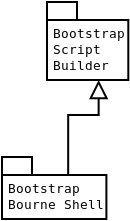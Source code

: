<?xml version="1.0"?>
<diagram xmlns:dia="http://www.lysator.liu.se/~alla/dia/">
  <diagramdata>
    <attribute name="background">
      <color val="#ffffff"/>
    </attribute>
    <attribute name="paper">
      <composite type="paper">
        <attribute name="name">
          <string>#Letter#</string>
        </attribute>
        <attribute name="tmargin">
          <real val="2.54"/>
        </attribute>
        <attribute name="bmargin">
          <real val="2.54"/>
        </attribute>
        <attribute name="lmargin">
          <real val="2.54"/>
        </attribute>
        <attribute name="rmargin">
          <real val="2.54"/>
        </attribute>
        <attribute name="is_portrait">
          <boolean val="true"/>
        </attribute>
        <attribute name="scaling">
          <real val="1"/>
        </attribute>
        <attribute name="fitto">
          <boolean val="false"/>
        </attribute>
      </composite>
    </attribute>
  </diagramdata>
  <layer name="Background" visible="true">
    <object type="UML - SmallPackage" version="0" id="O0">
      <attribute name="obj_pos">
        <point val="3.967,5.335"/>
      </attribute>
      <attribute name="obj_bb">
        <rectangle val="3.917,4.385;9.18,8.385"/>
      </attribute>
      <attribute name="elem_corner">
        <point val="3.967,5.335"/>
      </attribute>
      <attribute name="elem_width">
        <real val="5.163"/>
      </attribute>
      <attribute name="elem_height">
        <real val="3"/>
      </attribute>
      <attribute name="text">
        <composite type="text">
          <attribute name="string">
            <string>#Bootstrap
Script
Builder#</string>
          </attribute>
          <attribute name="font">
            <font name="Courier"/>
          </attribute>
          <attribute name="height">
            <real val="0.8"/>
          </attribute>
          <attribute name="pos">
            <point val="4.267,6.23"/>
          </attribute>
          <attribute name="color">
            <color val="#000000"/>
          </attribute>
          <attribute name="alignment">
            <enum val="0"/>
          </attribute>
        </composite>
      </attribute>
    </object>
    <object type="UML - SmallPackage" version="0" id="O1">
      <attribute name="obj_pos">
        <point val="1.717,13.085"/>
      </attribute>
      <attribute name="obj_bb">
        <rectangle val="1.667,12.135;8.385,15.335"/>
      </attribute>
      <attribute name="elem_corner">
        <point val="1.717,13.085"/>
      </attribute>
      <attribute name="elem_width">
        <real val="6.618"/>
      </attribute>
      <attribute name="elem_height">
        <real val="2.2"/>
      </attribute>
      <attribute name="text">
        <composite type="text">
          <attribute name="string">
            <string>#Bootstrap
Bourne Shell#</string>
          </attribute>
          <attribute name="font">
            <font name="Courier"/>
          </attribute>
          <attribute name="height">
            <real val="0.8"/>
          </attribute>
          <attribute name="pos">
            <point val="2.017,13.98"/>
          </attribute>
          <attribute name="color">
            <color val="#000000"/>
          </attribute>
          <attribute name="alignment">
            <enum val="0"/>
          </attribute>
        </composite>
      </attribute>
    </object>
    <object type="UML - Generalization" version="0" id="O2">
      <attribute name="obj_pos">
        <point val="6.549,8.335"/>
      </attribute>
      <attribute name="obj_bb">
        <rectangle val="4.176,7.485;7.399,13.935"/>
      </attribute>
      <attribute name="orth_points">
        <point val="6.549,8.335"/>
        <point val="6.549,10.085"/>
        <point val="5.026,10.085"/>
        <point val="5.026,13.085"/>
      </attribute>
      <attribute name="orth_orient">
        <enum val="1"/>
        <enum val="0"/>
        <enum val="1"/>
      </attribute>
      <attribute name="name">
        <string/>
      </attribute>
      <attribute name="stereotype">
        <string/>
      </attribute>
      <connections>
        <connection handle="0" to="O0" connection="6"/>
        <connection handle="1" to="O1" connection="1"/>
      </connections>
    </object>
  </layer>
</diagram>
